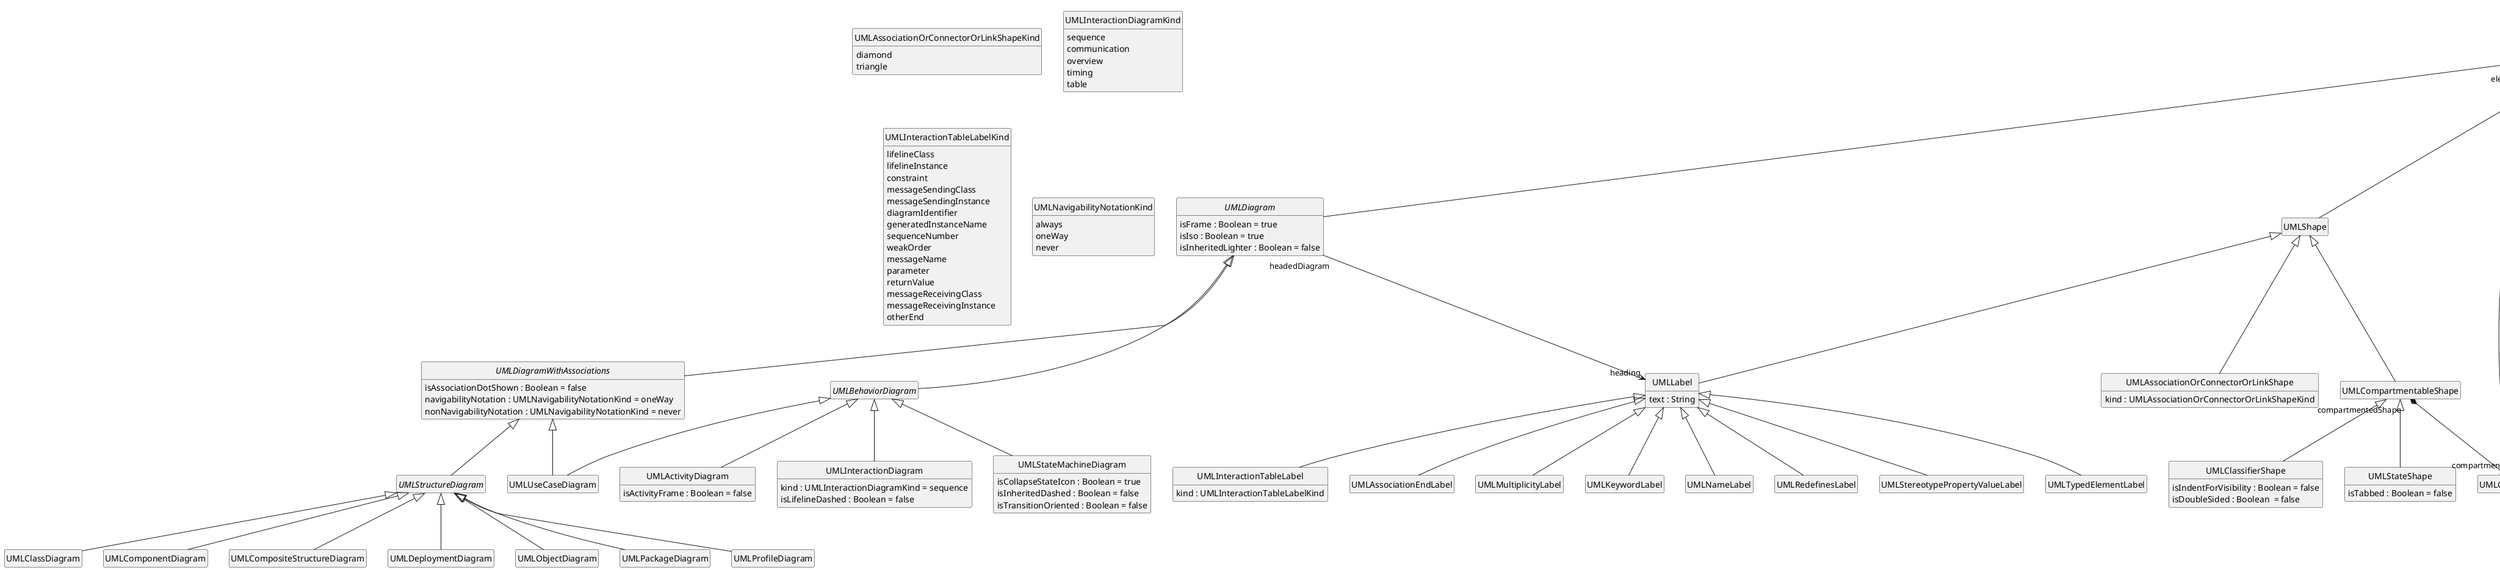 ' Annex B: UML Diagram Interchange
' OMG, Unified Modeling Language 2.5
@startuml

skinparam monochrome true
hide circle
hide empty members

' Attributes

abstract class UMLDiagramElement{
    isIcon : Boolean = false
}

abstract class UMLDiagram{
    isFrame : Boolean = true
    isIso : Boolean = true
    isInheritedLighter : Boolean = false
}

abstract class UMLDiagramWithAssociations{
    isAssociationDotShown : Boolean = false
    navigabilityNotation : UMLNavigabilityNotationKind = oneWay
    nonNavigabilityNotation : UMLNavigabilityNotationKind = never
}

abstract class UMLBehaviorDiagram
abstract class UMLStructureDiagram

class UMLActivityDiagram{
    isActivityFrame : Boolean = false
}

class UMLInteractionDiagram{
    kind : UMLInteractionDiagramKind = sequence
    isLifelineDashed : Boolean = false
}

class UMLStateMachineDiagram{
    isCollapseStateIcon : Boolean = true
    isInheritedDashed : Boolean = false
    isTransitionOriented : Boolean = false
}

class UMLAssociationOrConnectorOrLinkShape{
    kind : UMLAssociationOrConnectorOrLinkShapeKind
}

class UMLClassifierShape{
    isIndentForVisibility : Boolean = false
    isDoubleSided : Boolean  = false
}

class UMLStateShape{
    isTabbed : Boolean = false
}

class UMLLabel{
    text : String
}

class UMLInteractionTableLabel{
    kind : UMLInteractionTableLabelKind
}

class UMLStyle{
    fontName : String[0..1]
    fontSize : Real[0..1]
}

enum UMLAssociationOrConnectorOrLinkShapeKind{
    diamond
    triangle
}

enum UMLInteractionDiagramKind{
    sequence
    communication
    overview
    timing
    table
}

enum UMLInteractionTableLabelKind{
    lifelineClass
    lifelineInstance
    constraint
    messageSendingClass
    messageSendingInstance
    diagramIdentifier
    generatedInstanceName
    sequenceNumber
    weakOrder
    messageName
    parameter
    returnValue
    messageReceivingClass
    messageReceivingInstance
    otherEnd
}

enum UMLNavigabilityNotationKind{
    always
    oneWay
    never
}

' Generalizations/Specializations

UMLDiagramElement <|-- UMLCompartment
UMLDiagramElement <|-- UMLDiagram
    UMLDiagram <|-- UMLDiagramWithAssociations
        UMLDiagramWithAssociations <|-- UMLStructureDiagram
            UMLStructureDiagram <|-- UMLClassDiagram
            UMLStructureDiagram <|-- UMLComponentDiagram
            UMLStructureDiagram <|-- UMLCompositeStructureDiagram
            UMLStructureDiagram <|-- UMLDeploymentDiagram
            UMLStructureDiagram <|-- UMLObjectDiagram
            UMLStructureDiagram <|-- UMLPackageDiagram
            UMLStructureDiagram <|-- UMLProfileDiagram
        UMLDiagramWithAssociations <|-- UMLUseCaseDiagram
    UMLDiagram <|-- UMLBehaviorDiagram
        UMLBehaviorDiagram <|-- UMLActivityDiagram
        UMLBehaviorDiagram <|-- UMLInteractionDiagram
        UMLBehaviorDiagram <|-- UMLStateMachineDiagram
        UMLBehaviorDiagram <|-- UMLUseCaseDiagram
UMLDiagramElement <|-- UMLEdge
UMLDiagramElement <|-- UMLShape
    UMLShape <|-- UMLAssociationOrConnectorOrLinkShape
    UMLShape <|-- UMLCompartmentableShape
        UMLCompartmentableShape <|-- UMLClassifierShape
        UMLCompartmentableShape <|-- UMLStateShape
    UMLShape <|-- UMLLabel
        UMLLabel <|-- UMLAssociationEndLabel
        UMLLabel <|-- UMLMultiplicityLabel
        UMLLabel <|-- UMLKeywordLabel
        UMLLabel <|-- UMLNameLabel
        UMLLabel <|-- UMLRedefinesLabel
        UMLLabel <|-- UMLStereotypePropertyValueLabel
        UMLLabel <|-- UMLTypedElementLabel
        UMLLabel <|-- UMLInteractionTableLabel

' Association Ends

UMLDiagramElement "owningElement" *-- "ownedElement" UMLDiagramElement

UMLDiagram "headedDiagram" --> "heading" UMLLabel

UMLDiagramElement "styledElement" *--> "localStyle" UMLStyle
UMLDiagramElement "styledElement" --> "sharedStyle" UMLStyle

UMLEdge "sourceEdge" --> "source" UMLDiagramElement
UMLEdge "targetEdge" --> "target" UMLDiagramElement

UMLCompartmentableShape "compartmentedShape" *--> "compartment" UMLCompartment
UMLCompartment "owningCompartment" *--> "elementInCompartment" UMLDiagramElement

@enduml
